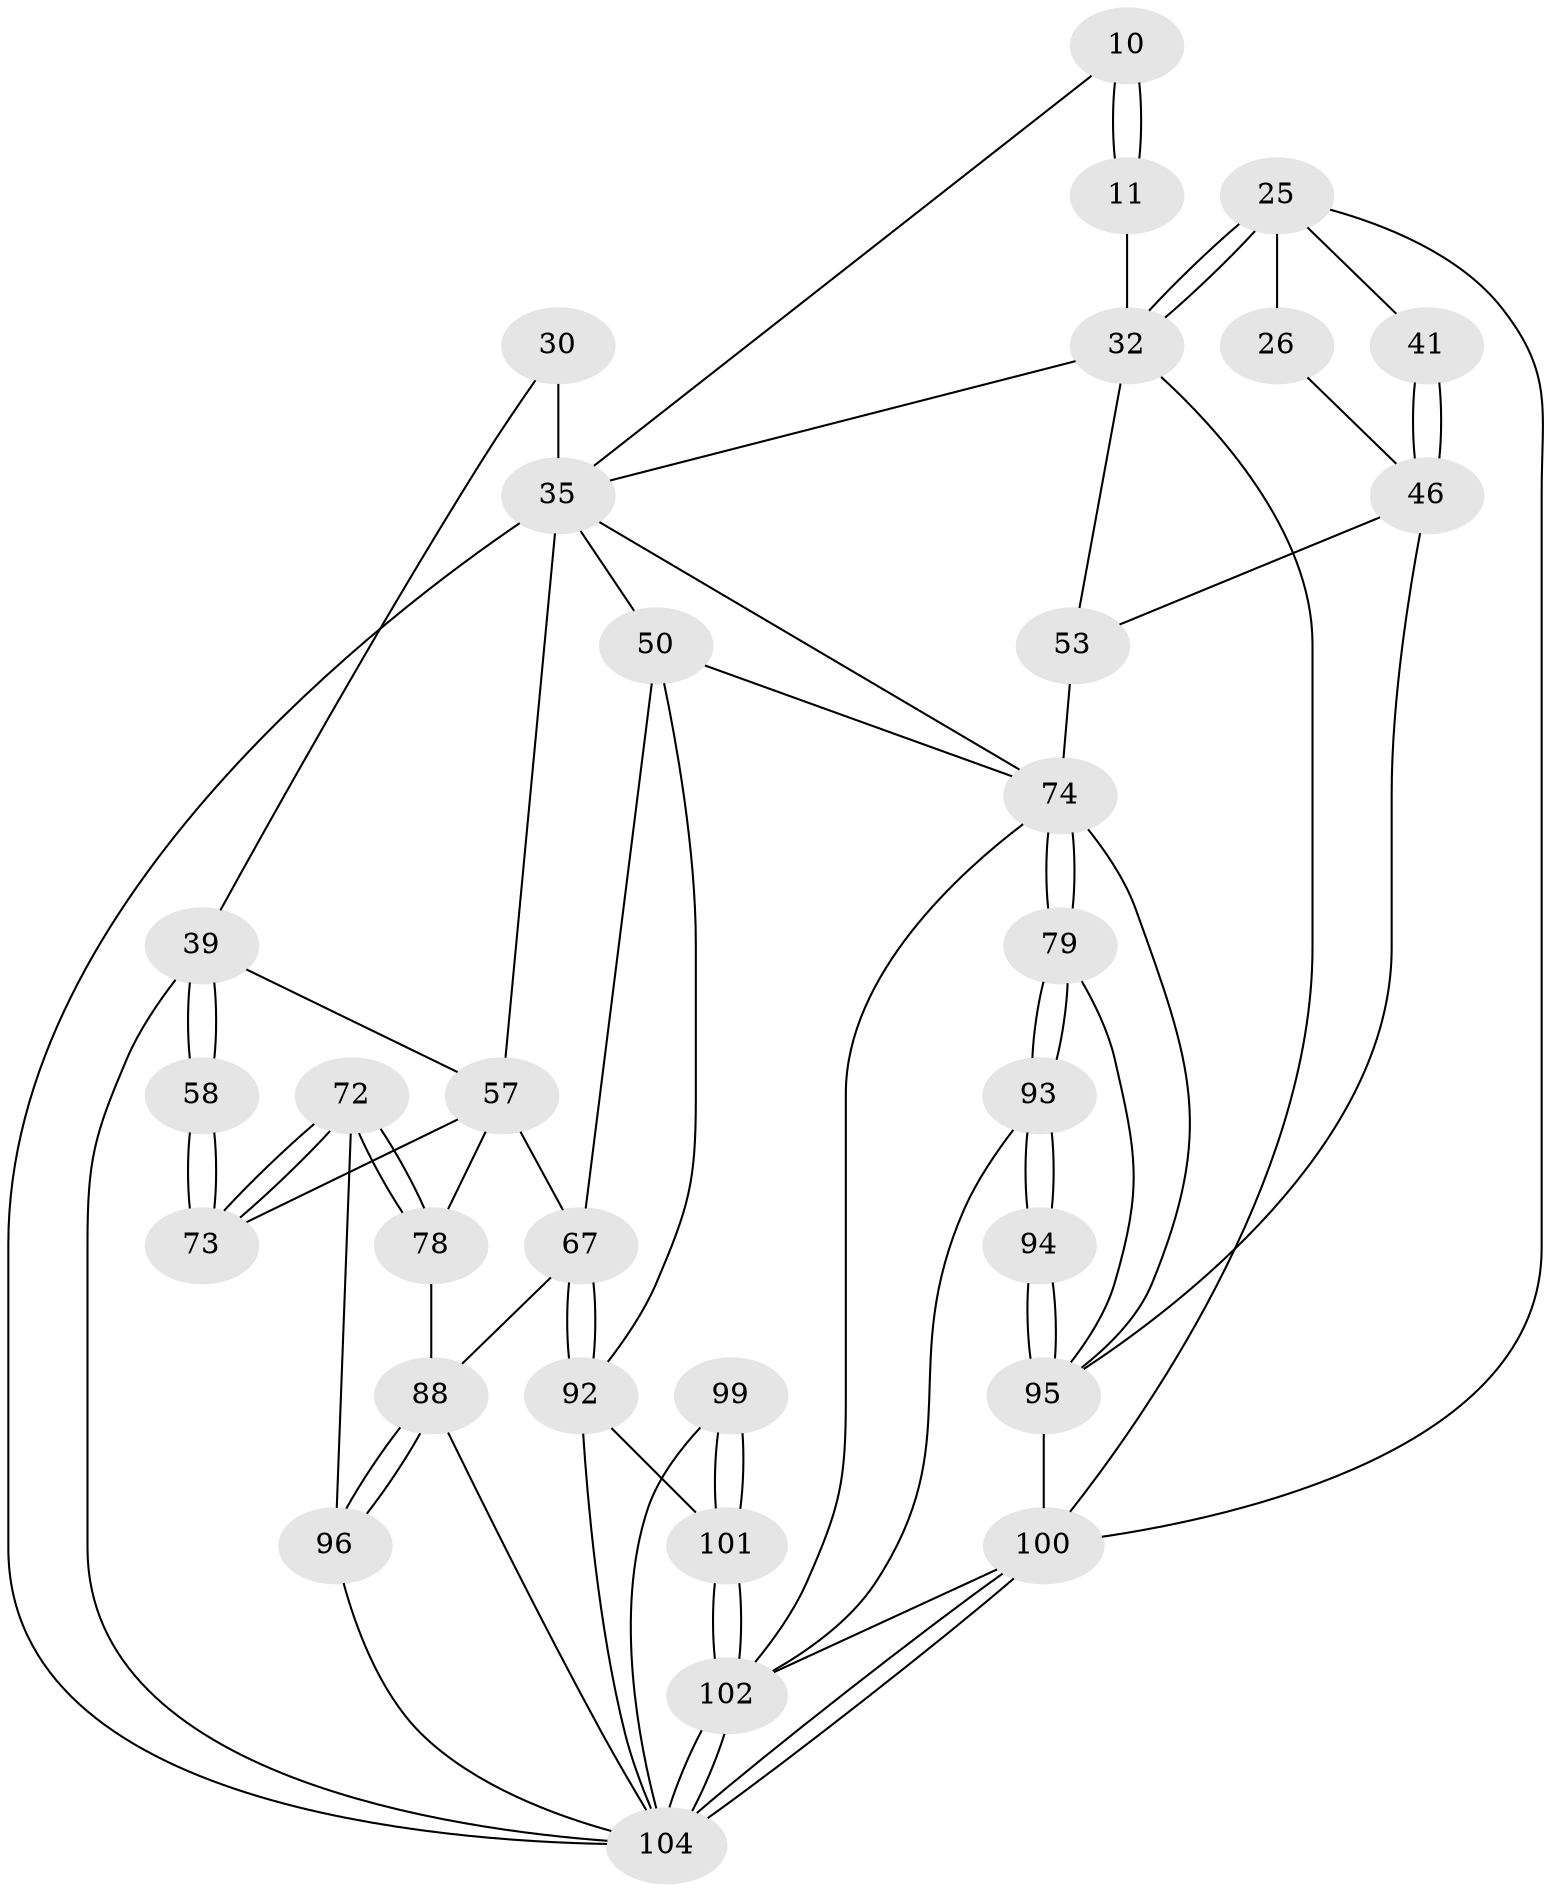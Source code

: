 // original degree distribution, {3: 0.019230769230769232, 6: 0.20192307692307693, 4: 0.22115384615384615, 5: 0.5576923076923077}
// Generated by graph-tools (version 1.1) at 2025/06/03/04/25 22:06:27]
// undirected, 31 vertices, 74 edges
graph export_dot {
graph [start="1"]
  node [color=gray90,style=filled];
  10 [pos="+0.6949488067853401+0.14237842678817683",super="+7"];
  11 [pos="+0.5410864244504013+0.2018968500522441",super="+6"];
  25 [pos="+0.17834873440666038+0.3058850950229137",super="+21+24"];
  26 [pos="+0.11866759381705172+0.28470411732895085",super="+23"];
  30 [pos="+0.7821400336027692+0.23557159401767055",super="+29+20"];
  32 [pos="+0.21436730409926094+0.3670900292015305",super="+31+16"];
  35 [pos="+0.5549020464237768+0.2965846026106361",super="+28+8+34"];
  39 [pos="+1+0.27684832598443637",super="+36+19"];
  41 [pos="+0+0.3775772784281491"];
  46 [pos="+0+0.39703289811084247",super="+43+40"];
  50 [pos="+0.5513376668110904+0.5385124907032136",super="+49"];
  53 [pos="+0.15636234501124147+0.47570819852767726",super="+42+52"];
  57 [pos="+0.8607036600524998+0.4909557155804316",super="+56+47+38"];
  58 [pos="+1+0.287592238705289"];
  67 [pos="+0.7029775415679578+0.6053880835486387",super="+66+48"];
  72 [pos="+1+0.5448599741974264"];
  73 [pos="+1+0.3601672893679626",super="+55+54"];
  74 [pos="+0.20299775007382634+0.5907220211382171",super="+64+44+59"];
  78 [pos="+1+0.5469341390861806",super="+75"];
  79 [pos="+0.209379026222663+0.6504205011813223"];
  88 [pos="+0.8189603090740174+0.8194588791445585",super="+87"];
  92 [pos="+0.6847081329068913+0.653522397000299",super="+81+91"];
  93 [pos="+0.22550682971883476+0.6760607323078717"];
  94 [pos="+0.1472058769548618+0.7454732085440607"];
  95 [pos="+0.14396894003145125+0.7491054463836168",super="+80"];
  96 [pos="+0.9820953840094634+0.8383417648191787",super="+71"];
  99 [pos="+0.6196074745402225+0.8479772953866102"];
  100 [pos="+0+1",super="+98+69"];
  101 [pos="+0.5246516688915875+1",super="+84+83"];
  102 [pos="+0.5191924591528498+1",super="+97+86"];
  104 [pos="+0.5246098003077958+1",super="+103+70"];
  10 -- 11 [weight=2];
  10 -- 11;
  10 -- 35;
  11 -- 32 [weight=2];
  25 -- 26 [weight=3];
  25 -- 32 [weight=3];
  25 -- 32;
  25 -- 41;
  25 -- 100;
  26 -- 46;
  30 -- 35 [weight=3];
  30 -- 39 [weight=2];
  32 -- 35;
  32 -- 100 [weight=2];
  32 -- 53 [weight=2];
  35 -- 74;
  35 -- 57;
  35 -- 104;
  35 -- 50;
  39 -- 58;
  39 -- 58;
  39 -- 57;
  39 -- 104;
  41 -- 46 [weight=2];
  41 -- 46;
  46 -- 95;
  46 -- 53;
  50 -- 74;
  50 -- 92;
  50 -- 67;
  53 -- 74 [weight=3];
  57 -- 73 [weight=2];
  57 -- 78;
  57 -- 67 [weight=2];
  58 -- 73 [weight=2];
  58 -- 73;
  67 -- 92 [weight=2];
  67 -- 92;
  67 -- 88;
  72 -- 73;
  72 -- 73;
  72 -- 78;
  72 -- 78;
  72 -- 96;
  74 -- 79;
  74 -- 79;
  74 -- 102;
  74 -- 95;
  78 -- 88 [weight=2];
  79 -- 93;
  79 -- 93;
  79 -- 95;
  88 -- 96 [weight=2];
  88 -- 96;
  88 -- 104;
  92 -- 101 [weight=2];
  92 -- 104;
  93 -- 94;
  93 -- 94;
  93 -- 102;
  94 -- 95 [weight=2];
  94 -- 95;
  95 -- 100 [weight=2];
  96 -- 104;
  99 -- 101 [weight=2];
  99 -- 101;
  99 -- 104;
  100 -- 104 [weight=3];
  100 -- 104;
  100 -- 102;
  101 -- 102 [weight=2];
  101 -- 102;
  102 -- 104;
  102 -- 104;
}
